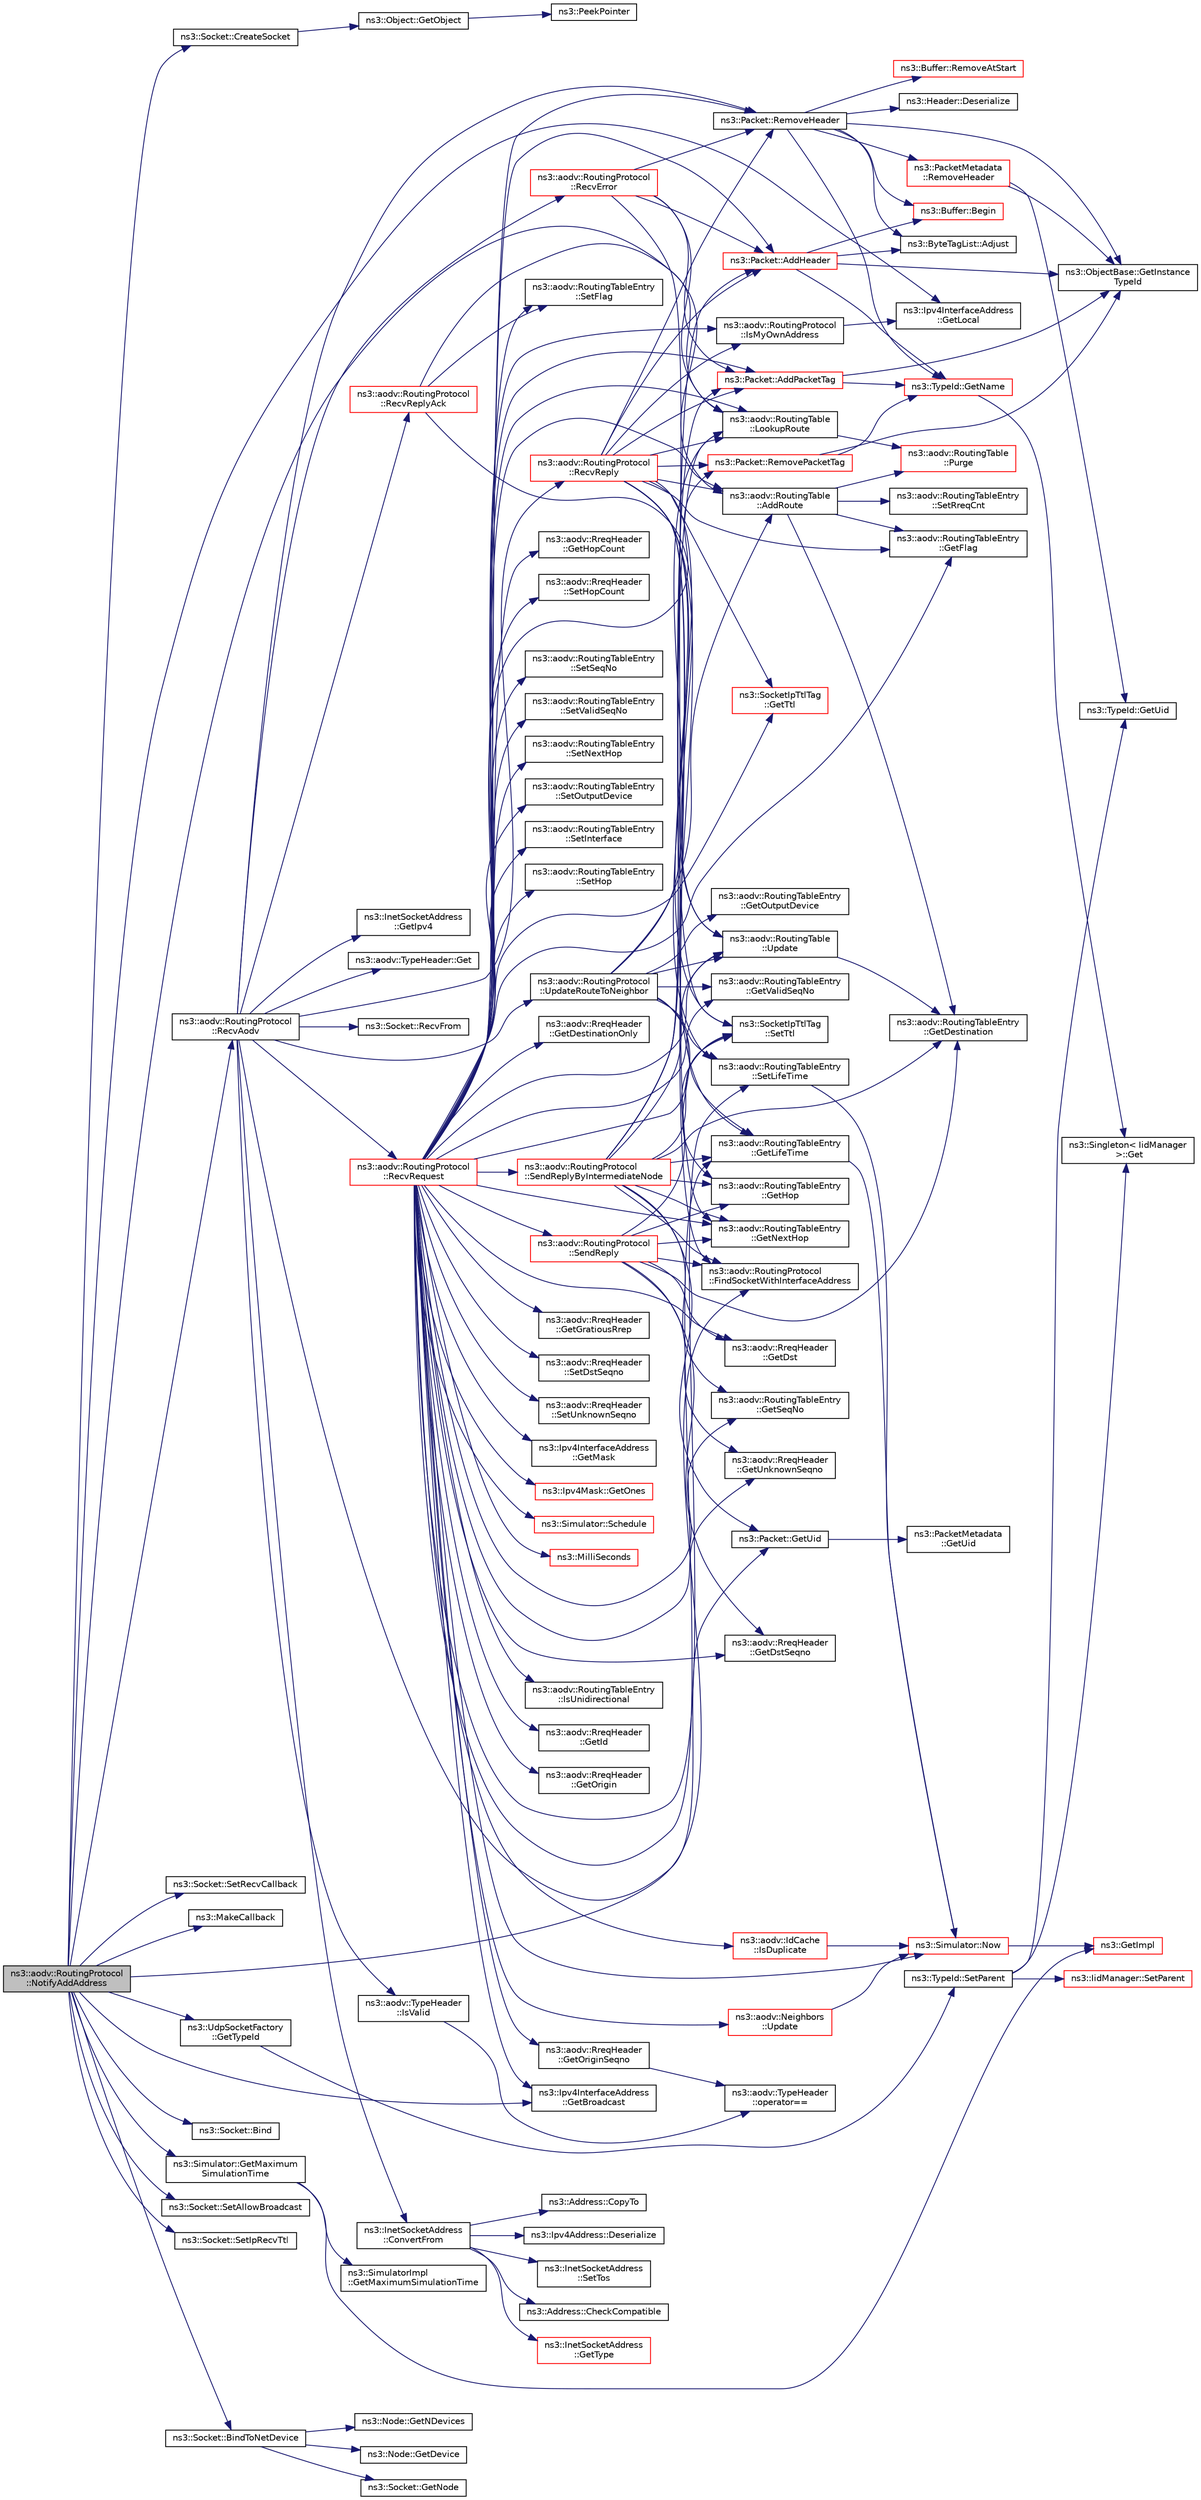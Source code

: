 digraph "ns3::aodv::RoutingProtocol::NotifyAddAddress"
{
  edge [fontname="Helvetica",fontsize="10",labelfontname="Helvetica",labelfontsize="10"];
  node [fontname="Helvetica",fontsize="10",shape=record];
  rankdir="LR";
  Node1 [label="ns3::aodv::RoutingProtocol\l::NotifyAddAddress",height=0.2,width=0.4,color="black", fillcolor="grey75", style="filled", fontcolor="black"];
  Node1 -> Node2 [color="midnightblue",fontsize="10",style="solid"];
  Node2 [label="ns3::aodv::RoutingProtocol\l::FindSocketWithInterfaceAddress",height=0.2,width=0.4,color="black", fillcolor="white", style="filled",URL="$db/dd0/classns3_1_1aodv_1_1RoutingProtocol.html#a7cebc7baa398569f432ea2521310dffe",tooltip="Find unicast socket with local interface address iface. "];
  Node1 -> Node3 [color="midnightblue",fontsize="10",style="solid"];
  Node3 [label="ns3::Ipv4InterfaceAddress\l::GetLocal",height=0.2,width=0.4,color="black", fillcolor="white", style="filled",URL="$d4/d16/classns3_1_1Ipv4InterfaceAddress.html#a716a425049f48b9fe6e38868b1f413f6",tooltip="Get the local address. "];
  Node1 -> Node4 [color="midnightblue",fontsize="10",style="solid"];
  Node4 [label="ns3::Socket::CreateSocket",height=0.2,width=0.4,color="black", fillcolor="white", style="filled",URL="$d9/df2/classns3_1_1Socket.html#ad448a62bb50ad3dbac59c879a885a8d2"];
  Node4 -> Node5 [color="midnightblue",fontsize="10",style="solid"];
  Node5 [label="ns3::Object::GetObject",height=0.2,width=0.4,color="black", fillcolor="white", style="filled",URL="$d9/d77/classns3_1_1Object.html#a13e18c00017096c8381eb651d5bd0783"];
  Node5 -> Node6 [color="midnightblue",fontsize="10",style="solid"];
  Node6 [label="ns3::PeekPointer",height=0.2,width=0.4,color="black", fillcolor="white", style="filled",URL="$d7/d2e/namespacens3.html#af2a7557fe9afdd98d8f6f8f6e412cf5a"];
  Node1 -> Node7 [color="midnightblue",fontsize="10",style="solid"];
  Node7 [label="ns3::UdpSocketFactory\l::GetTypeId",height=0.2,width=0.4,color="black", fillcolor="white", style="filled",URL="$d4/d5a/classns3_1_1UdpSocketFactory.html#ad5b47e944de8861e3dc2b6de1ccbdf5b",tooltip="Get the type ID. "];
  Node7 -> Node8 [color="midnightblue",fontsize="10",style="solid"];
  Node8 [label="ns3::TypeId::SetParent",height=0.2,width=0.4,color="black", fillcolor="white", style="filled",URL="$d6/d11/classns3_1_1TypeId.html#abaaca67ab7d2471067e7c275df0f7309"];
  Node8 -> Node9 [color="midnightblue",fontsize="10",style="solid"];
  Node9 [label="ns3::TypeId::GetUid",height=0.2,width=0.4,color="black", fillcolor="white", style="filled",URL="$d6/d11/classns3_1_1TypeId.html#acd3e41de6340d06299f4fd63e2ed8da0"];
  Node8 -> Node10 [color="midnightblue",fontsize="10",style="solid"];
  Node10 [label="ns3::Singleton\< IidManager\l \>::Get",height=0.2,width=0.4,color="black", fillcolor="white", style="filled",URL="$d8/d77/classns3_1_1Singleton.html#a80a2cd3c25a27ea72add7a9f7a141ffa"];
  Node8 -> Node11 [color="midnightblue",fontsize="10",style="solid"];
  Node11 [label="ns3::IidManager::SetParent",height=0.2,width=0.4,color="red", fillcolor="white", style="filled",URL="$d4/d1c/classns3_1_1IidManager.html#a4042931260554c907699367b6811426f"];
  Node1 -> Node12 [color="midnightblue",fontsize="10",style="solid"];
  Node12 [label="ns3::Socket::SetRecvCallback",height=0.2,width=0.4,color="black", fillcolor="white", style="filled",URL="$d9/df2/classns3_1_1Socket.html#a243f7835ef1a85f9270fd3577e3a40da",tooltip="Notify application when new data is available to be read. "];
  Node1 -> Node13 [color="midnightblue",fontsize="10",style="solid"];
  Node13 [label="ns3::MakeCallback",height=0.2,width=0.4,color="black", fillcolor="white", style="filled",URL="$dd/de0/group__makecallbackmemptr.html#ga9376283685aa99d204048d6a4b7610a4"];
  Node1 -> Node14 [color="midnightblue",fontsize="10",style="solid"];
  Node14 [label="ns3::aodv::RoutingProtocol\l::RecvAodv",height=0.2,width=0.4,color="black", fillcolor="white", style="filled",URL="$db/dd0/classns3_1_1aodv_1_1RoutingProtocol.html#a08c44000f66533e69bde85d68d75c354",tooltip="Receive and process control packet. "];
  Node14 -> Node15 [color="midnightblue",fontsize="10",style="solid"];
  Node15 [label="ns3::Socket::RecvFrom",height=0.2,width=0.4,color="black", fillcolor="white", style="filled",URL="$d9/df2/classns3_1_1Socket.html#af22378d7af9a2745a9eada20210da215",tooltip="Read a single packet from the socket and retrieve the sender address. "];
  Node14 -> Node16 [color="midnightblue",fontsize="10",style="solid"];
  Node16 [label="ns3::InetSocketAddress\l::ConvertFrom",height=0.2,width=0.4,color="black", fillcolor="white", style="filled",URL="$d0/dfc/classns3_1_1InetSocketAddress.html#ade776b1109e7b9a7be0b22ced49931e3",tooltip="Returns an InetSocketAddress which corresponds to the input Address. "];
  Node16 -> Node17 [color="midnightblue",fontsize="10",style="solid"];
  Node17 [label="ns3::Address::CheckCompatible",height=0.2,width=0.4,color="black", fillcolor="white", style="filled",URL="$d2/d5f/classns3_1_1Address.html#a38688466338cf075e21fe45f7207c51f"];
  Node16 -> Node18 [color="midnightblue",fontsize="10",style="solid"];
  Node18 [label="ns3::InetSocketAddress\l::GetType",height=0.2,width=0.4,color="red", fillcolor="white", style="filled",URL="$d0/dfc/classns3_1_1InetSocketAddress.html#ae194de8f5f1884e3b755179891d20bba",tooltip="Get the underlying address type (automatically assigned). "];
  Node16 -> Node19 [color="midnightblue",fontsize="10",style="solid"];
  Node19 [label="ns3::Address::CopyTo",height=0.2,width=0.4,color="black", fillcolor="white", style="filled",URL="$d2/d5f/classns3_1_1Address.html#a6d2f5089f145dc5ce1e20abc263d511d",tooltip="Copy the address bytes into a buffer. "];
  Node16 -> Node20 [color="midnightblue",fontsize="10",style="solid"];
  Node20 [label="ns3::Ipv4Address::Deserialize",height=0.2,width=0.4,color="black", fillcolor="white", style="filled",URL="$de/d55/classns3_1_1Ipv4Address.html#ac6e205258d95465ce51c148e51590760"];
  Node16 -> Node21 [color="midnightblue",fontsize="10",style="solid"];
  Node21 [label="ns3::InetSocketAddress\l::SetTos",height=0.2,width=0.4,color="black", fillcolor="white", style="filled",URL="$d0/dfc/classns3_1_1InetSocketAddress.html#a574001030dfb21d2963b2b4da081889d"];
  Node14 -> Node22 [color="midnightblue",fontsize="10",style="solid"];
  Node22 [label="ns3::InetSocketAddress\l::GetIpv4",height=0.2,width=0.4,color="black", fillcolor="white", style="filled",URL="$d0/dfc/classns3_1_1InetSocketAddress.html#a925d5288448467062884ce0363a63658"];
  Node14 -> Node23 [color="midnightblue",fontsize="10",style="solid"];
  Node23 [label="ns3::aodv::RoutingProtocol\l::UpdateRouteToNeighbor",height=0.2,width=0.4,color="black", fillcolor="white", style="filled",URL="$db/dd0/classns3_1_1aodv_1_1RoutingProtocol.html#a0df782358a389aadd46ceffab9535cef"];
  Node23 -> Node24 [color="midnightblue",fontsize="10",style="solid"];
  Node24 [label="ns3::aodv::RoutingTable\l::LookupRoute",height=0.2,width=0.4,color="black", fillcolor="white", style="filled",URL="$de/d42/classns3_1_1aodv_1_1RoutingTable.html#a90cbc8a2c65cd68ccdaf768fcbb5d723"];
  Node24 -> Node25 [color="midnightblue",fontsize="10",style="solid"];
  Node25 [label="ns3::aodv::RoutingTable\l::Purge",height=0.2,width=0.4,color="red", fillcolor="white", style="filled",URL="$de/d42/classns3_1_1aodv_1_1RoutingTable.html#a2d0250f231e06733c06a43f5ec6a310b",tooltip="Delete all outdated entries and invalidate valid entry if Lifetime is expired. "];
  Node23 -> Node26 [color="midnightblue",fontsize="10",style="solid"];
  Node26 [label="ns3::aodv::RoutingTable\l::AddRoute",height=0.2,width=0.4,color="black", fillcolor="white", style="filled",URL="$de/d42/classns3_1_1aodv_1_1RoutingTable.html#a579e562e38e67d510de1ff2c87806c76"];
  Node26 -> Node25 [color="midnightblue",fontsize="10",style="solid"];
  Node26 -> Node27 [color="midnightblue",fontsize="10",style="solid"];
  Node27 [label="ns3::aodv::RoutingTableEntry\l::GetFlag",height=0.2,width=0.4,color="black", fillcolor="white", style="filled",URL="$d7/d69/classns3_1_1aodv_1_1RoutingTableEntry.html#a429dbfa568c5ac608ee60933e51e0f01"];
  Node26 -> Node28 [color="midnightblue",fontsize="10",style="solid"];
  Node28 [label="ns3::aodv::RoutingTableEntry\l::SetRreqCnt",height=0.2,width=0.4,color="black", fillcolor="white", style="filled",URL="$d7/d69/classns3_1_1aodv_1_1RoutingTableEntry.html#a804958de54616b74ed7f3fe83de05340"];
  Node26 -> Node29 [color="midnightblue",fontsize="10",style="solid"];
  Node29 [label="ns3::aodv::RoutingTableEntry\l::GetDestination",height=0.2,width=0.4,color="black", fillcolor="white", style="filled",URL="$d7/d69/classns3_1_1aodv_1_1RoutingTableEntry.html#a5c60045f334605d2227164298ea19393"];
  Node23 -> Node30 [color="midnightblue",fontsize="10",style="solid"];
  Node30 [label="ns3::aodv::RoutingTableEntry\l::GetValidSeqNo",height=0.2,width=0.4,color="black", fillcolor="white", style="filled",URL="$d7/d69/classns3_1_1aodv_1_1RoutingTableEntry.html#af6c15a02352471b997e3f71fee302cd7"];
  Node23 -> Node31 [color="midnightblue",fontsize="10",style="solid"];
  Node31 [label="ns3::aodv::RoutingTableEntry\l::GetHop",height=0.2,width=0.4,color="black", fillcolor="white", style="filled",URL="$d7/d69/classns3_1_1aodv_1_1RoutingTableEntry.html#a8c4e55fd6d92de9877c38a1db218703f"];
  Node23 -> Node32 [color="midnightblue",fontsize="10",style="solid"];
  Node32 [label="ns3::aodv::RoutingTableEntry\l::GetOutputDevice",height=0.2,width=0.4,color="black", fillcolor="white", style="filled",URL="$d7/d69/classns3_1_1aodv_1_1RoutingTableEntry.html#ac25f389bb44c799d544dcc200ad32e91"];
  Node23 -> Node33 [color="midnightblue",fontsize="10",style="solid"];
  Node33 [label="ns3::aodv::RoutingTableEntry\l::SetLifeTime",height=0.2,width=0.4,color="black", fillcolor="white", style="filled",URL="$d7/d69/classns3_1_1aodv_1_1RoutingTableEntry.html#a4ae3e687225c45915155b4e7f0f76b53"];
  Node33 -> Node34 [color="midnightblue",fontsize="10",style="solid"];
  Node34 [label="ns3::Simulator::Now",height=0.2,width=0.4,color="red", fillcolor="white", style="filled",URL="$d7/deb/classns3_1_1Simulator.html#ac3178fa975b419f7875e7105be122800"];
  Node34 -> Node35 [color="midnightblue",fontsize="10",style="solid"];
  Node35 [label="ns3::GetImpl",height=0.2,width=0.4,color="red", fillcolor="white", style="filled",URL="$d4/d8b/group__simulator.html#ga42eb4eddad41528d4d99794a3dae3fd0",tooltip="Get the SimulatorImpl singleton. "];
  Node23 -> Node36 [color="midnightblue",fontsize="10",style="solid"];
  Node36 [label="ns3::aodv::RoutingTableEntry\l::GetLifeTime",height=0.2,width=0.4,color="black", fillcolor="white", style="filled",URL="$d7/d69/classns3_1_1aodv_1_1RoutingTableEntry.html#a342145eb4c5e8300a3895028f7915a74"];
  Node36 -> Node34 [color="midnightblue",fontsize="10",style="solid"];
  Node23 -> Node37 [color="midnightblue",fontsize="10",style="solid"];
  Node37 [label="ns3::aodv::RoutingTable\l::Update",height=0.2,width=0.4,color="black", fillcolor="white", style="filled",URL="$de/d42/classns3_1_1aodv_1_1RoutingTable.html#a39fb5335110164f4c1b97682a3812dc1",tooltip="Update routing table. "];
  Node37 -> Node29 [color="midnightblue",fontsize="10",style="solid"];
  Node14 -> Node38 [color="midnightblue",fontsize="10",style="solid"];
  Node38 [label="ns3::Packet::RemoveHeader",height=0.2,width=0.4,color="black", fillcolor="white", style="filled",URL="$dd/d7a/classns3_1_1Packet.html#a0961eccf975d75f902d40956c93ba63e",tooltip="Deserialize and remove the header from the internal buffer. "];
  Node38 -> Node39 [color="midnightblue",fontsize="10",style="solid"];
  Node39 [label="ns3::Header::Deserialize",height=0.2,width=0.4,color="black", fillcolor="white", style="filled",URL="$d6/dae/classns3_1_1Header.html#a78be9400bb66b2a8543606f395ef5396"];
  Node38 -> Node40 [color="midnightblue",fontsize="10",style="solid"];
  Node40 [label="ns3::Buffer::Begin",height=0.2,width=0.4,color="red", fillcolor="white", style="filled",URL="$da/d85/classns3_1_1Buffer.html#a893d4bf50df13e730b6cd0fda91b967f"];
  Node38 -> Node41 [color="midnightblue",fontsize="10",style="solid"];
  Node41 [label="ns3::ObjectBase::GetInstance\lTypeId",height=0.2,width=0.4,color="black", fillcolor="white", style="filled",URL="$d2/dac/classns3_1_1ObjectBase.html#abe5b43a6f5b99a92a4c3122db31f06fb"];
  Node38 -> Node42 [color="midnightblue",fontsize="10",style="solid"];
  Node42 [label="ns3::TypeId::GetName",height=0.2,width=0.4,color="red", fillcolor="white", style="filled",URL="$d6/d11/classns3_1_1TypeId.html#aa3c41c79ae428b3cb396a9c6bb3ef314"];
  Node42 -> Node10 [color="midnightblue",fontsize="10",style="solid"];
  Node38 -> Node43 [color="midnightblue",fontsize="10",style="solid"];
  Node43 [label="ns3::Buffer::RemoveAtStart",height=0.2,width=0.4,color="red", fillcolor="white", style="filled",URL="$da/d85/classns3_1_1Buffer.html#adeecbb3e8f518aec6fee0437578ade4b"];
  Node38 -> Node44 [color="midnightblue",fontsize="10",style="solid"];
  Node44 [label="ns3::ByteTagList::Adjust",height=0.2,width=0.4,color="black", fillcolor="white", style="filled",URL="$dd/d64/classns3_1_1ByteTagList.html#a1fec06d7e6daaf8039cf2a148e4090f2"];
  Node38 -> Node45 [color="midnightblue",fontsize="10",style="solid"];
  Node45 [label="ns3::PacketMetadata\l::RemoveHeader",height=0.2,width=0.4,color="red", fillcolor="white", style="filled",URL="$d1/db1/classns3_1_1PacketMetadata.html#afa8a589ec783d4998516d7f39f21242d",tooltip="Remove an header. "];
  Node45 -> Node41 [color="midnightblue",fontsize="10",style="solid"];
  Node45 -> Node9 [color="midnightblue",fontsize="10",style="solid"];
  Node14 -> Node46 [color="midnightblue",fontsize="10",style="solid"];
  Node46 [label="ns3::aodv::TypeHeader\l::IsValid",height=0.2,width=0.4,color="black", fillcolor="white", style="filled",URL="$d7/d53/classns3_1_1aodv_1_1TypeHeader.html#a67bc7622e310683dc0a232d0c9dae1e5",tooltip="Check that type if valid. "];
  Node46 -> Node47 [color="midnightblue",fontsize="10",style="solid"];
  Node47 [label="ns3::aodv::TypeHeader\l::operator==",height=0.2,width=0.4,color="black", fillcolor="white", style="filled",URL="$d7/d53/classns3_1_1aodv_1_1TypeHeader.html#a25c9f3695e3ca3c8c8be1188fee35433"];
  Node14 -> Node48 [color="midnightblue",fontsize="10",style="solid"];
  Node48 [label="ns3::Packet::GetUid",height=0.2,width=0.4,color="black", fillcolor="white", style="filled",URL="$dd/d7a/classns3_1_1Packet.html#a1f212c825b50e54d94f5b9ae99592e6a",tooltip="Returns the packet&#39;s Uid. "];
  Node48 -> Node49 [color="midnightblue",fontsize="10",style="solid"];
  Node49 [label="ns3::PacketMetadata\l::GetUid",height=0.2,width=0.4,color="black", fillcolor="white", style="filled",URL="$d1/db1/classns3_1_1PacketMetadata.html#a08284bf2d5d0690d16a2eee813122ede",tooltip="Get the packet Uid. "];
  Node14 -> Node50 [color="midnightblue",fontsize="10",style="solid"];
  Node50 [label="ns3::aodv::TypeHeader::Get",height=0.2,width=0.4,color="black", fillcolor="white", style="filled",URL="$d7/d53/classns3_1_1aodv_1_1TypeHeader.html#abe8094fed14d419bc21a4f7cd5570c03",tooltip="Return type. "];
  Node14 -> Node51 [color="midnightblue",fontsize="10",style="solid"];
  Node51 [label="ns3::aodv::RoutingProtocol\l::RecvRequest",height=0.2,width=0.4,color="red", fillcolor="white", style="filled",URL="$db/dd0/classns3_1_1aodv_1_1RoutingProtocol.html#adc8555f0e1e8ba05ea80a412b412d064",tooltip="Receive RREQ. "];
  Node51 -> Node38 [color="midnightblue",fontsize="10",style="solid"];
  Node51 -> Node24 [color="midnightblue",fontsize="10",style="solid"];
  Node51 -> Node52 [color="midnightblue",fontsize="10",style="solid"];
  Node52 [label="ns3::aodv::RoutingTableEntry\l::IsUnidirectional",height=0.2,width=0.4,color="black", fillcolor="white", style="filled",URL="$d7/d69/classns3_1_1aodv_1_1RoutingTableEntry.html#a88aea9f5355b20fcc419381681624b0b"];
  Node51 -> Node53 [color="midnightblue",fontsize="10",style="solid"];
  Node53 [label="ns3::aodv::RreqHeader\l::GetId",height=0.2,width=0.4,color="black", fillcolor="white", style="filled",URL="$db/d7d/classns3_1_1aodv_1_1RreqHeader.html#ab5da9d295221e33c81fcee3b2f4f7534"];
  Node51 -> Node54 [color="midnightblue",fontsize="10",style="solid"];
  Node54 [label="ns3::aodv::RreqHeader\l::GetOrigin",height=0.2,width=0.4,color="black", fillcolor="white", style="filled",URL="$db/d7d/classns3_1_1aodv_1_1RreqHeader.html#a59ecfd6e8b99b661edd85642bb5041dc"];
  Node51 -> Node55 [color="midnightblue",fontsize="10",style="solid"];
  Node55 [label="ns3::aodv::IdCache\l::IsDuplicate",height=0.2,width=0.4,color="red", fillcolor="white", style="filled",URL="$d4/d92/classns3_1_1aodv_1_1IdCache.html#a6f32458e4f47ab3d977d8c81742b172c",tooltip="Check that entry (addr, id) exists in cache. Add entry, if it doesn&#39;t exist. "];
  Node55 -> Node34 [color="midnightblue",fontsize="10",style="solid"];
  Node51 -> Node56 [color="midnightblue",fontsize="10",style="solid"];
  Node56 [label="ns3::aodv::RreqHeader\l::GetHopCount",height=0.2,width=0.4,color="black", fillcolor="white", style="filled",URL="$db/d7d/classns3_1_1aodv_1_1RreqHeader.html#ae77ac890448e0cdc5e26e724e6191cb7"];
  Node51 -> Node57 [color="midnightblue",fontsize="10",style="solid"];
  Node57 [label="ns3::aodv::RreqHeader\l::SetHopCount",height=0.2,width=0.4,color="black", fillcolor="white", style="filled",URL="$db/d7d/classns3_1_1aodv_1_1RreqHeader.html#a8b57a6c94c65cfbf4b490d294dac9c16"];
  Node51 -> Node58 [color="midnightblue",fontsize="10",style="solid"];
  Node58 [label="ns3::aodv::RreqHeader\l::GetOriginSeqno",height=0.2,width=0.4,color="black", fillcolor="white", style="filled",URL="$db/d7d/classns3_1_1aodv_1_1RreqHeader.html#a3be1b712436a7a532effddc9c0069301"];
  Node58 -> Node47 [color="midnightblue",fontsize="10",style="solid"];
  Node51 -> Node26 [color="midnightblue",fontsize="10",style="solid"];
  Node51 -> Node30 [color="midnightblue",fontsize="10",style="solid"];
  Node51 -> Node59 [color="midnightblue",fontsize="10",style="solid"];
  Node59 [label="ns3::aodv::RoutingTableEntry\l::GetSeqNo",height=0.2,width=0.4,color="black", fillcolor="white", style="filled",URL="$d7/d69/classns3_1_1aodv_1_1RoutingTableEntry.html#af6ea4a33c13d61677073335a2e58ca23"];
  Node51 -> Node60 [color="midnightblue",fontsize="10",style="solid"];
  Node60 [label="ns3::aodv::RoutingTableEntry\l::SetSeqNo",height=0.2,width=0.4,color="black", fillcolor="white", style="filled",URL="$d7/d69/classns3_1_1aodv_1_1RoutingTableEntry.html#a797ebc5be8365b64b1212045eaf952b2"];
  Node51 -> Node61 [color="midnightblue",fontsize="10",style="solid"];
  Node61 [label="ns3::aodv::RoutingTableEntry\l::SetValidSeqNo",height=0.2,width=0.4,color="black", fillcolor="white", style="filled",URL="$d7/d69/classns3_1_1aodv_1_1RoutingTableEntry.html#abfb5a73ed401db108fce7b903d719589"];
  Node51 -> Node62 [color="midnightblue",fontsize="10",style="solid"];
  Node62 [label="ns3::aodv::RoutingTableEntry\l::SetNextHop",height=0.2,width=0.4,color="black", fillcolor="white", style="filled",URL="$d7/d69/classns3_1_1aodv_1_1RoutingTableEntry.html#a46a3672f9555ad083efa667be2875cec"];
  Node51 -> Node63 [color="midnightblue",fontsize="10",style="solid"];
  Node63 [label="ns3::aodv::RoutingTableEntry\l::SetOutputDevice",height=0.2,width=0.4,color="black", fillcolor="white", style="filled",URL="$d7/d69/classns3_1_1aodv_1_1RoutingTableEntry.html#a88667a79e644ae7632a060c8e5f54fc6"];
  Node51 -> Node64 [color="midnightblue",fontsize="10",style="solid"];
  Node64 [label="ns3::aodv::RoutingTableEntry\l::SetInterface",height=0.2,width=0.4,color="black", fillcolor="white", style="filled",URL="$d7/d69/classns3_1_1aodv_1_1RoutingTableEntry.html#a7e46ce1d792db20a0b403871577f6192"];
  Node51 -> Node65 [color="midnightblue",fontsize="10",style="solid"];
  Node65 [label="ns3::aodv::RoutingTableEntry\l::SetHop",height=0.2,width=0.4,color="black", fillcolor="white", style="filled",URL="$d7/d69/classns3_1_1aodv_1_1RoutingTableEntry.html#a0a7c886ad6f75f5f90fd642c866346b9"];
  Node51 -> Node33 [color="midnightblue",fontsize="10",style="solid"];
  Node51 -> Node36 [color="midnightblue",fontsize="10",style="solid"];
  Node51 -> Node37 [color="midnightblue",fontsize="10",style="solid"];
  Node51 -> Node66 [color="midnightblue",fontsize="10",style="solid"];
  Node66 [label="ns3::aodv::RoutingTableEntry\l::SetFlag",height=0.2,width=0.4,color="black", fillcolor="white", style="filled",URL="$d7/d69/classns3_1_1aodv_1_1RoutingTableEntry.html#aedae6828855a77add2776428ce7ce524"];
  Node51 -> Node67 [color="midnightblue",fontsize="10",style="solid"];
  Node67 [label="ns3::aodv::Neighbors\l::Update",height=0.2,width=0.4,color="red", fillcolor="white", style="filled",URL="$d7/d21/classns3_1_1aodv_1_1Neighbors.html#a88577f05c06fbff8cf9ed281e9077f6e",tooltip="Update expire time for entry with address addr, if it exists, else add new entry. ..."];
  Node67 -> Node34 [color="midnightblue",fontsize="10",style="solid"];
  Node51 -> Node68 [color="midnightblue",fontsize="10",style="solid"];
  Node68 [label="ns3::aodv::RreqHeader\l::GetDst",height=0.2,width=0.4,color="black", fillcolor="white", style="filled",URL="$db/d7d/classns3_1_1aodv_1_1RreqHeader.html#a25db1ce64330f6b382ae1badb5063fe1"];
  Node51 -> Node69 [color="midnightblue",fontsize="10",style="solid"];
  Node69 [label="ns3::aodv::RoutingProtocol\l::IsMyOwnAddress",height=0.2,width=0.4,color="black", fillcolor="white", style="filled",URL="$db/dd0/classns3_1_1aodv_1_1RoutingProtocol.html#a822621de276958cf1d22fb3be536bb49",tooltip="Check that packet is send from own interface. "];
  Node69 -> Node3 [color="midnightblue",fontsize="10",style="solid"];
  Node51 -> Node70 [color="midnightblue",fontsize="10",style="solid"];
  Node70 [label="ns3::aodv::RoutingProtocol\l::SendReply",height=0.2,width=0.4,color="red", fillcolor="white", style="filled",URL="$db/dd0/classns3_1_1aodv_1_1RoutingProtocol.html#a39c60e597085c4abc690e6215d302a1f",tooltip="Send RREP. "];
  Node70 -> Node29 [color="midnightblue",fontsize="10",style="solid"];
  Node70 -> Node71 [color="midnightblue",fontsize="10",style="solid"];
  Node71 [label="ns3::aodv::RreqHeader\l::GetUnknownSeqno",height=0.2,width=0.4,color="black", fillcolor="white", style="filled",URL="$db/d7d/classns3_1_1aodv_1_1RreqHeader.html#a60a569e8460c3cd984692e21003e39b1"];
  Node70 -> Node72 [color="midnightblue",fontsize="10",style="solid"];
  Node72 [label="ns3::aodv::RreqHeader\l::GetDstSeqno",height=0.2,width=0.4,color="black", fillcolor="white", style="filled",URL="$db/d7d/classns3_1_1aodv_1_1RreqHeader.html#a786be9e37f3525cc469e72de9b17c899"];
  Node70 -> Node68 [color="midnightblue",fontsize="10",style="solid"];
  Node70 -> Node73 [color="midnightblue",fontsize="10",style="solid"];
  Node73 [label="ns3::SocketIpTtlTag\l::SetTtl",height=0.2,width=0.4,color="black", fillcolor="white", style="filled",URL="$df/db8/classns3_1_1SocketIpTtlTag.html#a48f236b4dde3533b9ab16372cf6c5237",tooltip="Set the tag&#39;s TTL. "];
  Node70 -> Node31 [color="midnightblue",fontsize="10",style="solid"];
  Node70 -> Node2 [color="midnightblue",fontsize="10",style="solid"];
  Node70 -> Node74 [color="midnightblue",fontsize="10",style="solid"];
  Node74 [label="ns3::aodv::RoutingTableEntry\l::GetNextHop",height=0.2,width=0.4,color="black", fillcolor="white", style="filled",URL="$d7/d69/classns3_1_1aodv_1_1RoutingTableEntry.html#a30d4b91dbd680186cbbebe59e3beb98e"];
  Node51 -> Node74 [color="midnightblue",fontsize="10",style="solid"];
  Node51 -> Node71 [color="midnightblue",fontsize="10",style="solid"];
  Node51 -> Node72 [color="midnightblue",fontsize="10",style="solid"];
  Node51 -> Node75 [color="midnightblue",fontsize="10",style="solid"];
  Node75 [label="ns3::aodv::RreqHeader\l::GetDestinationOnly",height=0.2,width=0.4,color="black", fillcolor="white", style="filled",URL="$db/d7d/classns3_1_1aodv_1_1RreqHeader.html#a4469ca66a5371c85fb5d55dae05553d7"];
  Node51 -> Node27 [color="midnightblue",fontsize="10",style="solid"];
  Node51 -> Node76 [color="midnightblue",fontsize="10",style="solid"];
  Node76 [label="ns3::aodv::RoutingProtocol\l::SendReplyByIntermediateNode",height=0.2,width=0.4,color="red", fillcolor="white", style="filled",URL="$db/dd0/classns3_1_1aodv_1_1RoutingProtocol.html#a862f551b61c45fb8de62bfbfa4c0a2ab"];
  Node76 -> Node31 [color="midnightblue",fontsize="10",style="solid"];
  Node76 -> Node29 [color="midnightblue",fontsize="10",style="solid"];
  Node76 -> Node59 [color="midnightblue",fontsize="10",style="solid"];
  Node76 -> Node36 [color="midnightblue",fontsize="10",style="solid"];
  Node76 -> Node24 [color="midnightblue",fontsize="10",style="solid"];
  Node76 -> Node74 [color="midnightblue",fontsize="10",style="solid"];
  Node76 -> Node37 [color="midnightblue",fontsize="10",style="solid"];
  Node76 -> Node73 [color="midnightblue",fontsize="10",style="solid"];
  Node76 -> Node77 [color="midnightblue",fontsize="10",style="solid"];
  Node77 [label="ns3::Packet::AddPacketTag",height=0.2,width=0.4,color="red", fillcolor="white", style="filled",URL="$dd/d7a/classns3_1_1Packet.html#a7400b8655852f5271c5957250d0141af",tooltip="Add a packet tag. "];
  Node77 -> Node41 [color="midnightblue",fontsize="10",style="solid"];
  Node77 -> Node42 [color="midnightblue",fontsize="10",style="solid"];
  Node76 -> Node78 [color="midnightblue",fontsize="10",style="solid"];
  Node78 [label="ns3::Packet::AddHeader",height=0.2,width=0.4,color="red", fillcolor="white", style="filled",URL="$dd/d7a/classns3_1_1Packet.html#a465108c595a0bc592095cbcab1832ed8",tooltip="Add header to this packet. "];
  Node78 -> Node41 [color="midnightblue",fontsize="10",style="solid"];
  Node78 -> Node42 [color="midnightblue",fontsize="10",style="solid"];
  Node78 -> Node44 [color="midnightblue",fontsize="10",style="solid"];
  Node78 -> Node40 [color="midnightblue",fontsize="10",style="solid"];
  Node76 -> Node2 [color="midnightblue",fontsize="10",style="solid"];
  Node76 -> Node48 [color="midnightblue",fontsize="10",style="solid"];
  Node51 -> Node79 [color="midnightblue",fontsize="10",style="solid"];
  Node79 [label="ns3::aodv::RreqHeader\l::GetGratiousRrep",height=0.2,width=0.4,color="black", fillcolor="white", style="filled",URL="$db/d7d/classns3_1_1aodv_1_1RreqHeader.html#a69e510e5038148564adc224394b42ebd"];
  Node51 -> Node80 [color="midnightblue",fontsize="10",style="solid"];
  Node80 [label="ns3::aodv::RreqHeader\l::SetDstSeqno",height=0.2,width=0.4,color="black", fillcolor="white", style="filled",URL="$db/d7d/classns3_1_1aodv_1_1RreqHeader.html#a935c5766e595db907bdb536b4c5702bb"];
  Node51 -> Node81 [color="midnightblue",fontsize="10",style="solid"];
  Node81 [label="ns3::aodv::RreqHeader\l::SetUnknownSeqno",height=0.2,width=0.4,color="black", fillcolor="white", style="filled",URL="$db/d7d/classns3_1_1aodv_1_1RreqHeader.html#a44965513d62ea1b0fa4cd0fa7d909051"];
  Node51 -> Node82 [color="midnightblue",fontsize="10",style="solid"];
  Node82 [label="ns3::Packet::RemovePacketTag",height=0.2,width=0.4,color="red", fillcolor="white", style="filled",URL="$dd/d7a/classns3_1_1Packet.html#a078fe922d976a417ab25ba2f3c2fd667",tooltip="Remove a packet tag. "];
  Node82 -> Node41 [color="midnightblue",fontsize="10",style="solid"];
  Node82 -> Node42 [color="midnightblue",fontsize="10",style="solid"];
  Node51 -> Node83 [color="midnightblue",fontsize="10",style="solid"];
  Node83 [label="ns3::SocketIpTtlTag\l::GetTtl",height=0.2,width=0.4,color="red", fillcolor="white", style="filled",URL="$df/db8/classns3_1_1SocketIpTtlTag.html#a7e64d4ab905aef4d7f60cb3cf4ccf489",tooltip="Get the tag&#39;s TTL. "];
  Node51 -> Node73 [color="midnightblue",fontsize="10",style="solid"];
  Node51 -> Node77 [color="midnightblue",fontsize="10",style="solid"];
  Node51 -> Node78 [color="midnightblue",fontsize="10",style="solid"];
  Node51 -> Node84 [color="midnightblue",fontsize="10",style="solid"];
  Node84 [label="ns3::Ipv4InterfaceAddress\l::GetMask",height=0.2,width=0.4,color="black", fillcolor="white", style="filled",URL="$d4/d16/classns3_1_1Ipv4InterfaceAddress.html#a6b854be0dc6cd68dacaea8b8037cbc62",tooltip="Get the network mask. "];
  Node51 -> Node85 [color="midnightblue",fontsize="10",style="solid"];
  Node85 [label="ns3::Ipv4Mask::GetOnes",height=0.2,width=0.4,color="red", fillcolor="white", style="filled",URL="$d5/df8/classns3_1_1Ipv4Mask.html#af712cbdf28c039025d4aa45fa7e243dd"];
  Node51 -> Node86 [color="midnightblue",fontsize="10",style="solid"];
  Node86 [label="ns3::Ipv4InterfaceAddress\l::GetBroadcast",height=0.2,width=0.4,color="black", fillcolor="white", style="filled",URL="$d4/d16/classns3_1_1Ipv4InterfaceAddress.html#aefd7b853e207b6776669bc3bcc2f3d72",tooltip="Get the broadcast address. "];
  Node51 -> Node34 [color="midnightblue",fontsize="10",style="solid"];
  Node51 -> Node87 [color="midnightblue",fontsize="10",style="solid"];
  Node87 [label="ns3::Simulator::Schedule",height=0.2,width=0.4,color="red", fillcolor="white", style="filled",URL="$d7/deb/classns3_1_1Simulator.html#a671882c894a08af4a5e91181bf1eec13"];
  Node51 -> Node88 [color="midnightblue",fontsize="10",style="solid"];
  Node88 [label="ns3::MilliSeconds",height=0.2,width=0.4,color="red", fillcolor="white", style="filled",URL="$d1/dec/group__timecivil.html#gaf26127cf4571146b83a92ee18679c7a9"];
  Node14 -> Node89 [color="midnightblue",fontsize="10",style="solid"];
  Node89 [label="ns3::aodv::RoutingProtocol\l::RecvReply",height=0.2,width=0.4,color="red", fillcolor="white", style="filled",URL="$db/dd0/classns3_1_1aodv_1_1RoutingProtocol.html#a15459eff0cb816e8d03a73c78d9cdc9d",tooltip="Receive RREP. "];
  Node89 -> Node38 [color="midnightblue",fontsize="10",style="solid"];
  Node89 -> Node24 [color="midnightblue",fontsize="10",style="solid"];
  Node89 -> Node37 [color="midnightblue",fontsize="10",style="solid"];
  Node89 -> Node26 [color="midnightblue",fontsize="10",style="solid"];
  Node89 -> Node69 [color="midnightblue",fontsize="10",style="solid"];
  Node89 -> Node27 [color="midnightblue",fontsize="10",style="solid"];
  Node89 -> Node33 [color="midnightblue",fontsize="10",style="solid"];
  Node89 -> Node36 [color="midnightblue",fontsize="10",style="solid"];
  Node89 -> Node74 [color="midnightblue",fontsize="10",style="solid"];
  Node89 -> Node82 [color="midnightblue",fontsize="10",style="solid"];
  Node89 -> Node83 [color="midnightblue",fontsize="10",style="solid"];
  Node89 -> Node73 [color="midnightblue",fontsize="10",style="solid"];
  Node89 -> Node77 [color="midnightblue",fontsize="10",style="solid"];
  Node89 -> Node78 [color="midnightblue",fontsize="10",style="solid"];
  Node89 -> Node2 [color="midnightblue",fontsize="10",style="solid"];
  Node14 -> Node90 [color="midnightblue",fontsize="10",style="solid"];
  Node90 [label="ns3::aodv::RoutingProtocol\l::RecvError",height=0.2,width=0.4,color="red", fillcolor="white", style="filled",URL="$db/dd0/classns3_1_1aodv_1_1RoutingProtocol.html#ae93fba9dbcde4f1eb0f2d7a189e9ae54",tooltip="Receive RERR from node with address src. "];
  Node90 -> Node38 [color="midnightblue",fontsize="10",style="solid"];
  Node90 -> Node73 [color="midnightblue",fontsize="10",style="solid"];
  Node90 -> Node77 [color="midnightblue",fontsize="10",style="solid"];
  Node90 -> Node78 [color="midnightblue",fontsize="10",style="solid"];
  Node90 -> Node24 [color="midnightblue",fontsize="10",style="solid"];
  Node14 -> Node91 [color="midnightblue",fontsize="10",style="solid"];
  Node91 [label="ns3::aodv::RoutingProtocol\l::RecvReplyAck",height=0.2,width=0.4,color="red", fillcolor="white", style="filled",URL="$db/dd0/classns3_1_1aodv_1_1RoutingProtocol.html#a25f07838b23ab376930c4338fa9fbe50",tooltip="Receive RREP_ACK. "];
  Node91 -> Node24 [color="midnightblue",fontsize="10",style="solid"];
  Node91 -> Node66 [color="midnightblue",fontsize="10",style="solid"];
  Node91 -> Node37 [color="midnightblue",fontsize="10",style="solid"];
  Node1 -> Node92 [color="midnightblue",fontsize="10",style="solid"];
  Node92 [label="ns3::Socket::Bind",height=0.2,width=0.4,color="black", fillcolor="white", style="filled",URL="$d9/df2/classns3_1_1Socket.html#ada93439a43de2028b5a8fc6621dad482",tooltip="Allocate a local endpoint for this socket. "];
  Node1 -> Node93 [color="midnightblue",fontsize="10",style="solid"];
  Node93 [label="ns3::Socket::BindToNetDevice",height=0.2,width=0.4,color="black", fillcolor="white", style="filled",URL="$d9/df2/classns3_1_1Socket.html#a9952cd10a2c8c108846027108cc9e44e",tooltip="Bind a socket to specific device. "];
  Node93 -> Node94 [color="midnightblue",fontsize="10",style="solid"];
  Node94 [label="ns3::Socket::GetNode",height=0.2,width=0.4,color="black", fillcolor="white", style="filled",URL="$d9/df2/classns3_1_1Socket.html#aba642ad4301c1df47befc0aa9afa2e48",tooltip="Return the node this socket is associated with. "];
  Node93 -> Node95 [color="midnightblue",fontsize="10",style="solid"];
  Node95 [label="ns3::Node::GetNDevices",height=0.2,width=0.4,color="black", fillcolor="white", style="filled",URL="$dd/ded/classns3_1_1Node.html#a531554d2241ba4fa1cd74e3360be6bce"];
  Node93 -> Node96 [color="midnightblue",fontsize="10",style="solid"];
  Node96 [label="ns3::Node::GetDevice",height=0.2,width=0.4,color="black", fillcolor="white", style="filled",URL="$dd/ded/classns3_1_1Node.html#a5918dfd24ef632efc9a83a5f6561c76e",tooltip="Retrieve the index-th NetDevice associated to this node. "];
  Node1 -> Node97 [color="midnightblue",fontsize="10",style="solid"];
  Node97 [label="ns3::Socket::SetAllowBroadcast",height=0.2,width=0.4,color="black", fillcolor="white", style="filled",URL="$d9/df2/classns3_1_1Socket.html#a32b4fa27b732a63207c8d9054a817ed5",tooltip="Configure whether broadcast datagram transmissions are allowed. "];
  Node1 -> Node86 [color="midnightblue",fontsize="10",style="solid"];
  Node1 -> Node98 [color="midnightblue",fontsize="10",style="solid"];
  Node98 [label="ns3::Socket::SetIpRecvTtl",height=0.2,width=0.4,color="black", fillcolor="white", style="filled",URL="$d9/df2/classns3_1_1Socket.html#ae89b697f6188c791113afe23ccc23f12",tooltip="Tells a socket to pass information about IP_TTL up the stack. "];
  Node1 -> Node99 [color="midnightblue",fontsize="10",style="solid"];
  Node99 [label="ns3::Simulator::GetMaximum\lSimulationTime",height=0.2,width=0.4,color="black", fillcolor="white", style="filled",URL="$d7/deb/classns3_1_1Simulator.html#aa8dbab888dca7bf3528421d2c5e67f99"];
  Node99 -> Node35 [color="midnightblue",fontsize="10",style="solid"];
  Node99 -> Node100 [color="midnightblue",fontsize="10",style="solid"];
  Node100 [label="ns3::SimulatorImpl\l::GetMaximumSimulationTime",height=0.2,width=0.4,color="black", fillcolor="white", style="filled",URL="$d2/d19/classns3_1_1SimulatorImpl.html#a07b16567e2ec50ab91d5e00b98f31a22"];
  Node1 -> Node26 [color="midnightblue",fontsize="10",style="solid"];
}
